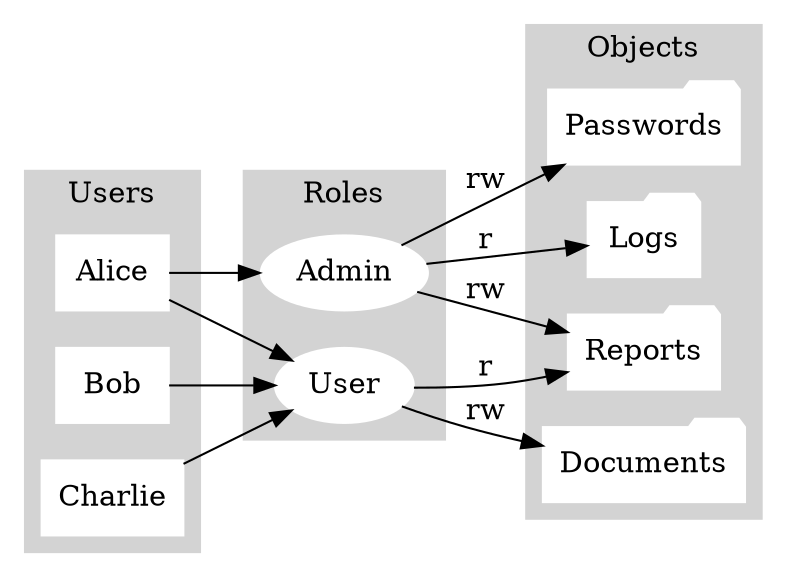 digraph rbac {
rankdir=LR

subgraph cluster_users {
    style=filled
    color=lightgrey
    label=Users
    Alice, Bob, Charlie [shape=box,style=filled,color=white]
}

subgraph cluster_roles {
    style=filled
    color=lightgrey
    label=Roles
    Admin, User [shape=oval,style=filled,color=white]
}

subgraph cluster_objects {
    style=filled
    color=lightgrey
    label=Objects
    Passwords, Logs, Reports, Documents [shape=folder,style=filled,color=white]
}

Alice -> Admin
Alice -> User
Bob -> User
Charlie -> User

Admin -> Passwords [label="rw"]
Admin -> Logs [label="r"]
Admin -> Reports [label="rw"]
User -> Reports [label="r"]
User -> Documents [label="rw"]
}
